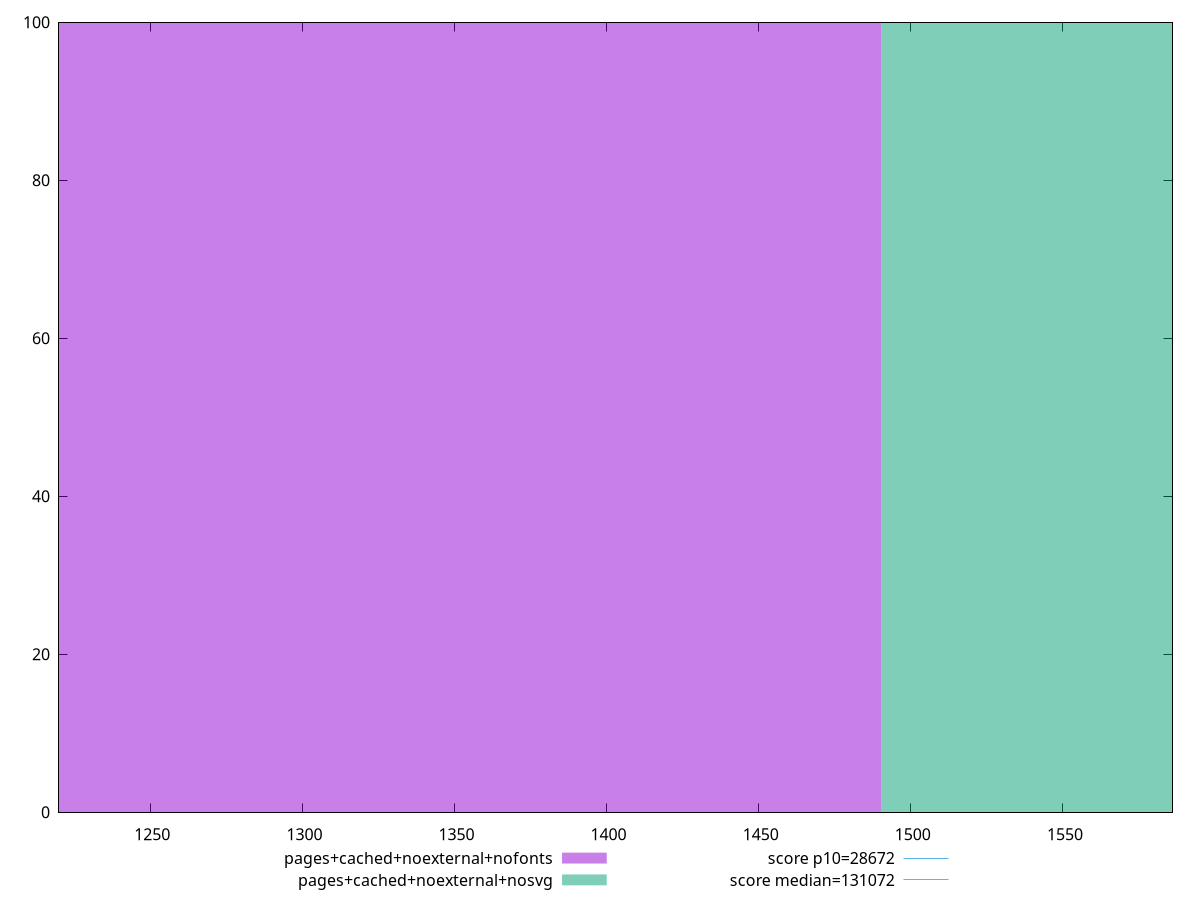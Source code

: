 reset

$pagesCachedNoexternalNofonts <<EOF
1277.3917853228952 100
EOF

$pagesCachedNoexternalNosvg <<EOF
1703.1890470971937 100
EOF

set key outside below
set boxwidth 425.7972617742984
set xrange [1220:1586]
set yrange [0:100]
set style fill transparent solid 0.5 noborder

set parametric
set terminal svg size 640, 500 enhanced background rgb 'white'
set output "report_00007_2020-12-11T15:55:29.892Z/uses-long-cache-ttl/comparison/histogram/6_vs_7.svg"

plot $pagesCachedNoexternalNofonts title "pages+cached+noexternal+nofonts" with boxes, \
     $pagesCachedNoexternalNosvg title "pages+cached+noexternal+nosvg" with boxes, \
     28672,t title "score p10=28672", \
     131072,t title "score median=131072"

reset
